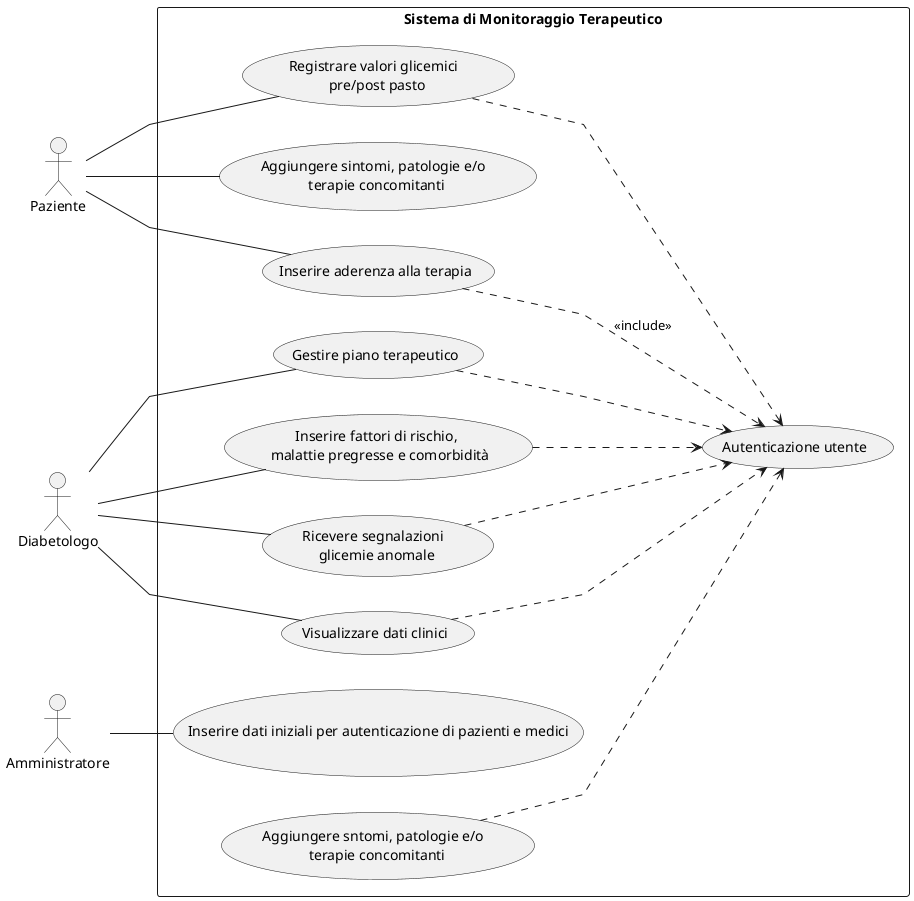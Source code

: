 @startuml usercase
skinparam linetype polyline
left to right direction
actor Paziente
actor Diabetologo
actor Amministratore

rectangle "Sistema di Monitoraggio Terapeutico" {

:Paziente: -- (Registrare valori glicemici \n pre/post pasto)
:Paziente: -- (Aggiungere sintomi, patologie e/o \n terapie concomitanti)
:Paziente: -- (Inserire aderenza alla terapia)

:Diabetologo: -- (Gestire piano terapeutico)
:Diabetologo: -- (Inserire fattori di rischio, \n malattie pregresse e comorbidità)
:Diabetologo: -- (Ricevere segnalazioni \n glicemie anomale)
:Diabetologo: -- (Visualizzare dati clinici)

:Amministratore: -- (Inserire dati iniziali per autenticazione di pazienti e medici)

(Inserire aderenza alla terapia) ..> (Autenticazione utente) : <<include>>
(Aggiungere sntomi, patologie e/o \n terapie concomitanti) ..> (Autenticazione utente)
(Registrare valori glicemici \n pre/post pasto) ..> (Autenticazione utente)
(Gestire piano terapeutico) ..> (Autenticazione utente)
(Ricevere segnalazioni \n glicemie anomale) ..> (Autenticazione utente)
(Inserire fattori di rischio, \n malattie pregresse e comorbidità) ..> (Autenticazione utente)
(Visualizzare dati clinici) ..> (Autenticazione utente)



}

@enduml
